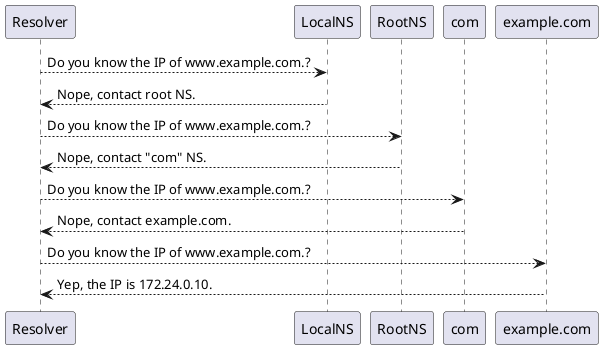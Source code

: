 @startuml iterative-query

Resolver --> LocalNS: Do you know the IP of www.example.com.?
Resolver <-- LocalNS: Nope, contact root NS.

Resolver --> RootNS: Do you know the IP of www.example.com.?
Resolver <-- RootNS: Nope, contact "com" NS.

Resolver --> com: Do you know the IP of www.example.com.?
Resolver <-- com: Nope, contact example.com.

Resolver --> example.com: Do you know the IP of www.example.com.?
Resolver <-- example.com: Yep, the IP is 172.24.0.10.

@enduml